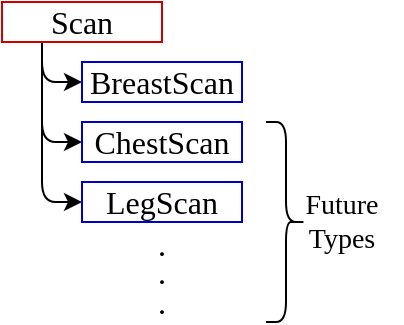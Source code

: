 <mxfile scale="3" border="0">
    <diagram id="_rZk1lXrrDO5BLT6cV8h" name="Page-1">
        <mxGraphModel dx="562" dy="350" grid="1" gridSize="10" guides="1" tooltips="1" connect="1" arrows="1" fold="1" page="1" pageScale="1" pageWidth="583" pageHeight="827" math="0" shadow="0">
            <root>
                <mxCell id="0"/>
                <mxCell id="1" parent="0"/>
                <mxCell id="8" style="edgeStyle=none;html=1;exitX=0.25;exitY=1;exitDx=0;exitDy=0;entryX=0;entryY=0.5;entryDx=0;entryDy=0;" edge="1" parent="1" source="6" target="7">
                    <mxGeometry relative="1" as="geometry">
                        <Array as="points">
                            <mxPoint x="180" y="120"/>
                        </Array>
                    </mxGeometry>
                </mxCell>
                <mxCell id="11" style="edgeStyle=none;html=1;exitX=0.25;exitY=1;exitDx=0;exitDy=0;entryX=0;entryY=0.5;entryDx=0;entryDy=0;" edge="1" parent="1" source="6" target="9">
                    <mxGeometry relative="1" as="geometry">
                        <Array as="points">
                            <mxPoint x="180" y="150"/>
                        </Array>
                    </mxGeometry>
                </mxCell>
                <mxCell id="12" style="edgeStyle=none;html=1;exitX=0.25;exitY=1;exitDx=0;exitDy=0;entryX=0;entryY=0.5;entryDx=0;entryDy=0;" edge="1" parent="1" source="6" target="10">
                    <mxGeometry relative="1" as="geometry">
                        <Array as="points">
                            <mxPoint x="180" y="180"/>
                        </Array>
                    </mxGeometry>
                </mxCell>
                <mxCell id="6" value="Scan" style="rounded=0;whiteSpace=wrap;html=1;fontFamily=Garamond;fontSize=16;fillColor=none;spacing=1;strokeColor=#CC0000;" vertex="1" parent="1">
                    <mxGeometry x="160" y="80" width="80" height="20" as="geometry"/>
                </mxCell>
                <mxCell id="7" value="BreastScan" style="rounded=0;whiteSpace=wrap;html=1;fontFamily=Garamond;fontSize=16;fillColor=none;spacing=1;strokeColor=#0000CC;" vertex="1" parent="1">
                    <mxGeometry x="200" y="110" width="80" height="20" as="geometry"/>
                </mxCell>
                <mxCell id="9" value="ChestScan" style="rounded=0;whiteSpace=wrap;html=1;fontFamily=Garamond;fontSize=16;fillColor=none;spacing=1;strokeColor=#0000CC;" vertex="1" parent="1">
                    <mxGeometry x="200" y="140" width="80" height="20" as="geometry"/>
                </mxCell>
                <mxCell id="10" value="LegScan" style="rounded=0;whiteSpace=wrap;html=1;fontFamily=Garamond;fontSize=16;fillColor=none;spacing=1;strokeColor=#0000CC;" vertex="1" parent="1">
                    <mxGeometry x="200" y="170" width="80" height="20" as="geometry"/>
                </mxCell>
                <mxCell id="13" value="&lt;b&gt;.&lt;br&gt;.&lt;br&gt;.&lt;/b&gt;" style="text;html=1;strokeColor=none;fillColor=none;align=center;verticalAlign=middle;whiteSpace=wrap;rounded=0;fontFamily=Garamond;" vertex="1" parent="1">
                    <mxGeometry x="210" y="202" width="60" height="30" as="geometry"/>
                </mxCell>
                <mxCell id="15" value="" style="shape=curlyBracket;whiteSpace=wrap;html=1;rounded=1;flipH=1;labelPosition=right;verticalLabelPosition=middle;align=left;verticalAlign=middle;" vertex="1" parent="1">
                    <mxGeometry x="292" y="140" width="20" height="100" as="geometry"/>
                </mxCell>
                <mxCell id="16" value="Future&lt;br style=&quot;font-size: 14px;&quot;&gt;Types" style="text;html=1;strokeColor=none;fillColor=none;align=center;verticalAlign=middle;whiteSpace=wrap;rounded=0;fontFamily=Garamond;fontSize=14;" vertex="1" parent="1">
                    <mxGeometry x="300" y="175" width="60" height="30" as="geometry"/>
                </mxCell>
            </root>
        </mxGraphModel>
    </diagram>
</mxfile>